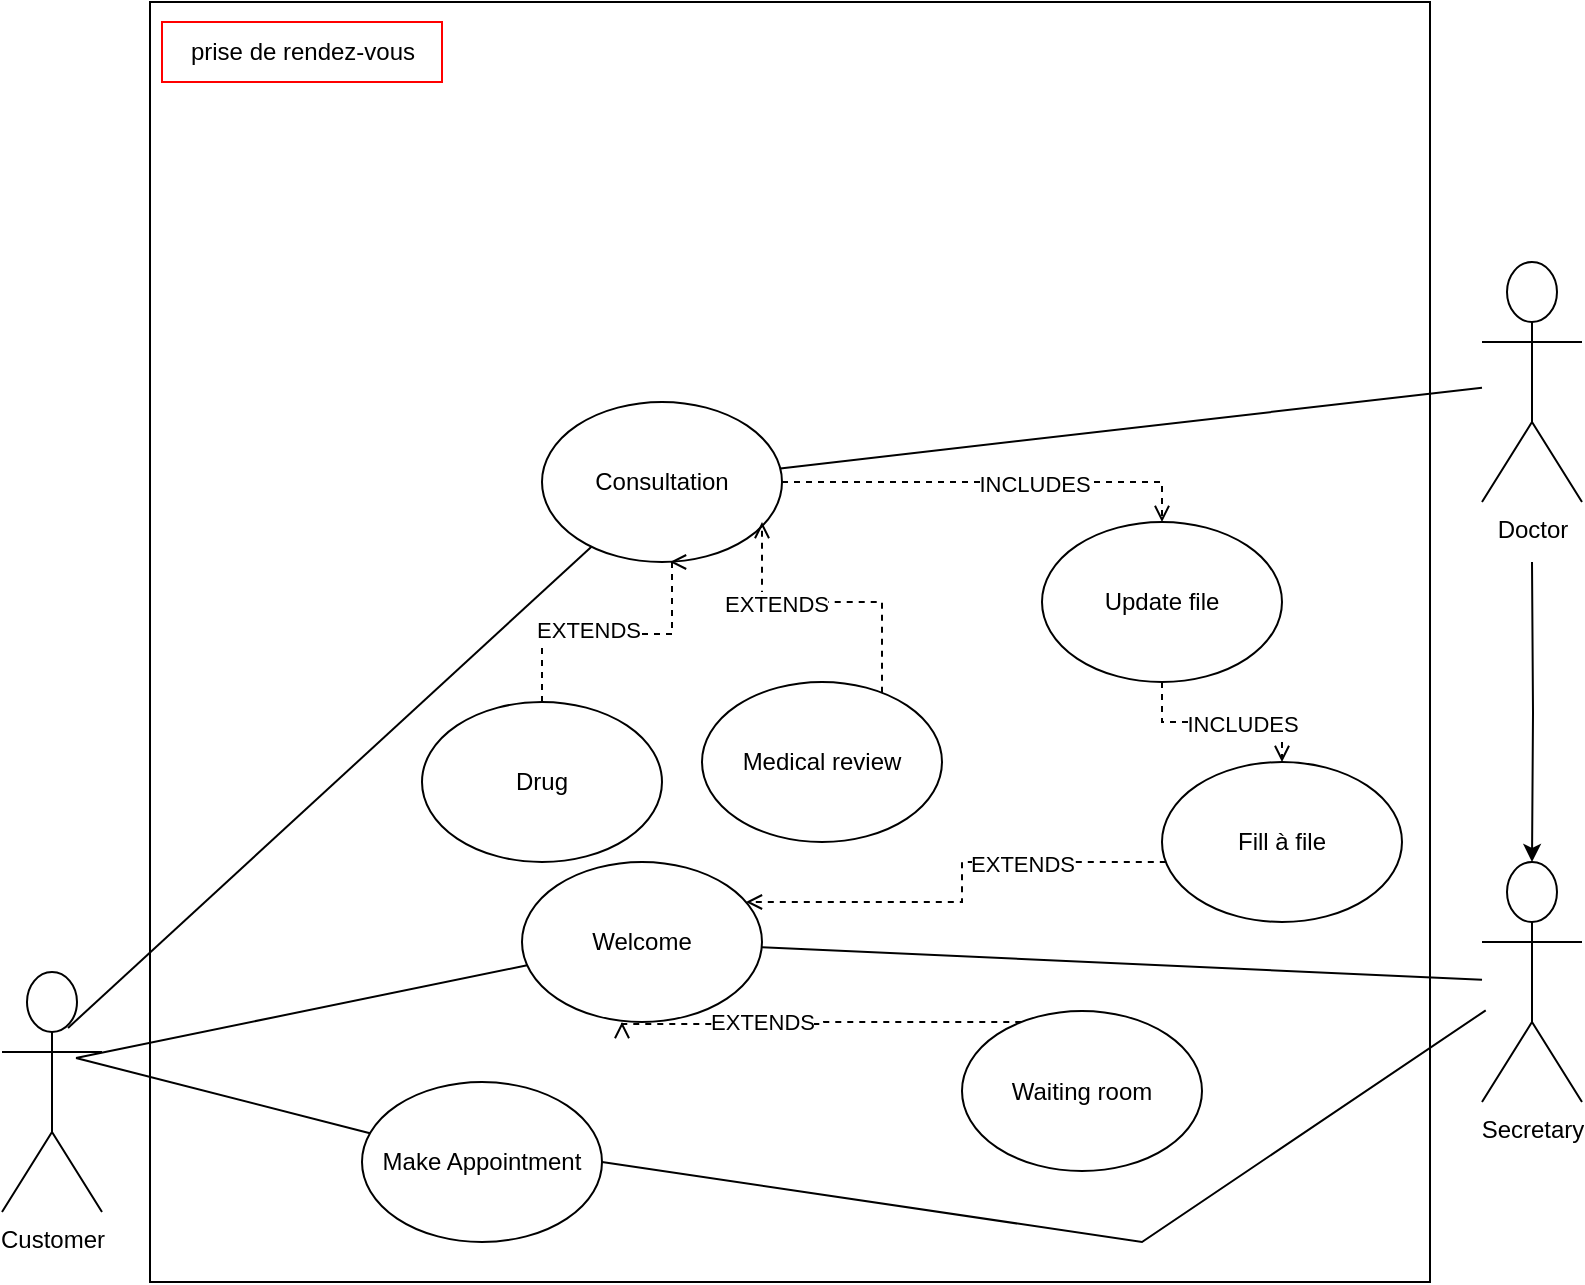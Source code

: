 <mxfile version="21.5.2" type="device">
  <diagram name="Page-1" id="bX8k5z8jpwoowesW_J3n">
    <mxGraphModel dx="1646" dy="739" grid="1" gridSize="10" guides="1" tooltips="1" connect="1" arrows="1" fold="1" page="1" pageScale="1" pageWidth="827" pageHeight="1169" math="0" shadow="0">
      <root>
        <mxCell id="0" />
        <mxCell id="1" parent="0" />
        <mxCell id="KE_kQ11nSKLKByMdwVR0-1" value="" style="whiteSpace=wrap;html=1;aspect=fixed;" vertex="1" parent="1">
          <mxGeometry x="94" y="40" width="640" height="640" as="geometry" />
        </mxCell>
        <mxCell id="KE_kQ11nSKLKByMdwVR0-2" value="prise de rendez-vous" style="text;html=1;align=center;verticalAlign=middle;resizable=0;points=[];autosize=1;strokeColor=red;fillColor=none;" vertex="1" parent="1">
          <mxGeometry x="100" y="50" width="140" height="30" as="geometry" />
        </mxCell>
        <mxCell id="KE_kQ11nSKLKByMdwVR0-3" value="Customer" style="shape=umlActor;verticalLabelPosition=bottom;verticalAlign=top;html=1;" vertex="1" parent="1">
          <mxGeometry x="20" y="525" width="50" height="120" as="geometry" />
        </mxCell>
        <mxCell id="KE_kQ11nSKLKByMdwVR0-10" value="Secretary" style="shape=umlActor;verticalLabelPosition=bottom;verticalAlign=top;html=1;" vertex="1" parent="1">
          <mxGeometry x="760" y="470" width="50" height="120" as="geometry" />
        </mxCell>
        <mxCell id="KE_kQ11nSKLKByMdwVR0-11" value="Welcome" style="ellipse;whiteSpace=wrap;html=1;" vertex="1" parent="1">
          <mxGeometry x="280" y="470" width="120" height="80" as="geometry" />
        </mxCell>
        <mxCell id="KE_kQ11nSKLKByMdwVR0-14" value="" style="endArrow=none;html=1;rounded=0;exitX=0.74;exitY=0.358;exitDx=0;exitDy=0;exitPerimeter=0;" edge="1" parent="1" source="KE_kQ11nSKLKByMdwVR0-3" target="KE_kQ11nSKLKByMdwVR0-11">
          <mxGeometry relative="1" as="geometry">
            <mxPoint x="70" y="600" as="sourcePoint" />
            <mxPoint x="230" y="600" as="targetPoint" />
          </mxGeometry>
        </mxCell>
        <mxCell id="KE_kQ11nSKLKByMdwVR0-16" value="" style="endArrow=none;html=1;rounded=0;" edge="1" parent="1" source="KE_kQ11nSKLKByMdwVR0-11" target="KE_kQ11nSKLKByMdwVR0-10">
          <mxGeometry relative="1" as="geometry">
            <mxPoint x="80" y="610" as="sourcePoint" />
            <mxPoint x="296" y="538" as="targetPoint" />
          </mxGeometry>
        </mxCell>
        <mxCell id="KE_kQ11nSKLKByMdwVR0-18" value="Make Appointment" style="ellipse;whiteSpace=wrap;html=1;" vertex="1" parent="1">
          <mxGeometry x="200" y="580" width="120" height="80" as="geometry" />
        </mxCell>
        <mxCell id="KE_kQ11nSKLKByMdwVR0-29" style="edgeStyle=orthogonalEdgeStyle;rounded=0;orthogonalLoop=1;jettySize=auto;html=1;dashed=1;endArrow=open;endFill=0;" edge="1" parent="1" source="KE_kQ11nSKLKByMdwVR0-27" target="KE_kQ11nSKLKByMdwVR0-11">
          <mxGeometry relative="1" as="geometry">
            <Array as="points">
              <mxPoint x="500" y="470" />
              <mxPoint x="500" y="490" />
            </Array>
          </mxGeometry>
        </mxCell>
        <mxCell id="KE_kQ11nSKLKByMdwVR0-31" value="EXTENDS" style="edgeLabel;html=1;align=center;verticalAlign=middle;resizable=0;points=[];" vertex="1" connectable="0" parent="KE_kQ11nSKLKByMdwVR0-29">
          <mxGeometry x="-0.379" y="1" relative="1" as="geometry">
            <mxPoint x="-1" as="offset" />
          </mxGeometry>
        </mxCell>
        <mxCell id="KE_kQ11nSKLKByMdwVR0-27" value="Fill à file" style="ellipse;whiteSpace=wrap;html=1;" vertex="1" parent="1">
          <mxGeometry x="600" y="420" width="120" height="80" as="geometry" />
        </mxCell>
        <mxCell id="KE_kQ11nSKLKByMdwVR0-33" style="edgeStyle=orthogonalEdgeStyle;rounded=0;orthogonalLoop=1;jettySize=auto;html=1;endArrow=open;endFill=0;dashed=1;" edge="1" parent="1" source="KE_kQ11nSKLKByMdwVR0-32">
          <mxGeometry relative="1" as="geometry">
            <mxPoint x="330" y="550" as="targetPoint" />
            <Array as="points">
              <mxPoint x="431" y="550" />
              <mxPoint x="431" y="551" />
            </Array>
          </mxGeometry>
        </mxCell>
        <mxCell id="KE_kQ11nSKLKByMdwVR0-58" value="EXTENDS" style="edgeLabel;html=1;align=center;verticalAlign=middle;resizable=0;points=[];" vertex="1" connectable="0" parent="KE_kQ11nSKLKByMdwVR0-33">
          <mxGeometry x="0.293" y="-1" relative="1" as="geometry">
            <mxPoint as="offset" />
          </mxGeometry>
        </mxCell>
        <mxCell id="KE_kQ11nSKLKByMdwVR0-32" value="Waiting room" style="ellipse;whiteSpace=wrap;html=1;" vertex="1" parent="1">
          <mxGeometry x="500" y="544.5" width="120" height="80" as="geometry" />
        </mxCell>
        <mxCell id="KE_kQ11nSKLKByMdwVR0-38" style="edgeStyle=orthogonalEdgeStyle;rounded=0;orthogonalLoop=1;jettySize=auto;html=1;entryX=0.5;entryY=0;entryDx=0;entryDy=0;entryPerimeter=0;" edge="1" parent="1" target="KE_kQ11nSKLKByMdwVR0-10">
          <mxGeometry relative="1" as="geometry">
            <mxPoint x="785" y="320" as="sourcePoint" />
          </mxGeometry>
        </mxCell>
        <mxCell id="KE_kQ11nSKLKByMdwVR0-35" value="Doctor" style="shape=umlActor;verticalLabelPosition=bottom;verticalAlign=top;html=1;" vertex="1" parent="1">
          <mxGeometry x="760" y="170" width="50" height="120" as="geometry" />
        </mxCell>
        <mxCell id="KE_kQ11nSKLKByMdwVR0-54" style="edgeStyle=orthogonalEdgeStyle;rounded=0;orthogonalLoop=1;jettySize=auto;html=1;endArrow=open;endFill=0;dashed=1;" edge="1" parent="1" source="KE_kQ11nSKLKByMdwVR0-39" target="KE_kQ11nSKLKByMdwVR0-50">
          <mxGeometry relative="1" as="geometry">
            <Array as="points">
              <mxPoint x="600" y="280" />
            </Array>
          </mxGeometry>
        </mxCell>
        <mxCell id="KE_kQ11nSKLKByMdwVR0-55" value="INCLUDES" style="edgeLabel;html=1;align=center;verticalAlign=middle;resizable=0;points=[];" vertex="1" connectable="0" parent="KE_kQ11nSKLKByMdwVR0-54">
          <mxGeometry x="0.2" y="-1" relative="1" as="geometry">
            <mxPoint as="offset" />
          </mxGeometry>
        </mxCell>
        <mxCell id="KE_kQ11nSKLKByMdwVR0-39" value="Consultation" style="ellipse;whiteSpace=wrap;html=1;" vertex="1" parent="1">
          <mxGeometry x="290" y="240" width="120" height="80" as="geometry" />
        </mxCell>
        <mxCell id="KE_kQ11nSKLKByMdwVR0-40" value="" style="endArrow=none;html=1;rounded=0;exitX=0.66;exitY=0.233;exitDx=0;exitDy=0;exitPerimeter=0;" edge="1" parent="1" source="KE_kQ11nSKLKByMdwVR0-3" target="KE_kQ11nSKLKByMdwVR0-39">
          <mxGeometry relative="1" as="geometry">
            <mxPoint x="67" y="578" as="sourcePoint" />
            <mxPoint x="293" y="532" as="targetPoint" />
          </mxGeometry>
        </mxCell>
        <mxCell id="KE_kQ11nSKLKByMdwVR0-41" value="" style="endArrow=none;html=1;rounded=0;" edge="1" parent="1" source="KE_kQ11nSKLKByMdwVR0-35" target="KE_kQ11nSKLKByMdwVR0-39">
          <mxGeometry relative="1" as="geometry">
            <mxPoint x="77" y="588" as="sourcePoint" />
            <mxPoint x="303" y="542" as="targetPoint" />
          </mxGeometry>
        </mxCell>
        <mxCell id="KE_kQ11nSKLKByMdwVR0-44" style="edgeStyle=orthogonalEdgeStyle;rounded=0;orthogonalLoop=1;jettySize=auto;html=1;endArrow=open;endFill=0;dashed=1;" edge="1" parent="1" source="KE_kQ11nSKLKByMdwVR0-45">
          <mxGeometry relative="1" as="geometry">
            <mxPoint x="354" y="320" as="targetPoint" />
            <Array as="points">
              <mxPoint x="290" y="356" />
              <mxPoint x="355" y="356" />
            </Array>
          </mxGeometry>
        </mxCell>
        <mxCell id="KE_kQ11nSKLKByMdwVR0-48" value="EXTENDS" style="edgeLabel;html=1;align=center;verticalAlign=middle;resizable=0;points=[];" vertex="1" connectable="0" parent="KE_kQ11nSKLKByMdwVR0-44">
          <mxGeometry x="-0.165" y="2" relative="1" as="geometry">
            <mxPoint as="offset" />
          </mxGeometry>
        </mxCell>
        <mxCell id="KE_kQ11nSKLKByMdwVR0-45" value="Drug" style="ellipse;whiteSpace=wrap;html=1;" vertex="1" parent="1">
          <mxGeometry x="230" y="390" width="120" height="80" as="geometry" />
        </mxCell>
        <mxCell id="KE_kQ11nSKLKByMdwVR0-46" style="edgeStyle=orthogonalEdgeStyle;rounded=0;orthogonalLoop=1;jettySize=auto;html=1;endArrow=open;endFill=0;dashed=1;" edge="1" parent="1" source="KE_kQ11nSKLKByMdwVR0-47">
          <mxGeometry relative="1" as="geometry">
            <mxPoint x="400" y="300" as="targetPoint" />
            <Array as="points">
              <mxPoint x="460" y="340" />
              <mxPoint x="400" y="340" />
            </Array>
          </mxGeometry>
        </mxCell>
        <mxCell id="KE_kQ11nSKLKByMdwVR0-49" value="EXTENDS" style="edgeLabel;html=1;align=center;verticalAlign=middle;resizable=0;points=[];" vertex="1" connectable="0" parent="KE_kQ11nSKLKByMdwVR0-46">
          <mxGeometry x="0.355" y="1" relative="1" as="geometry">
            <mxPoint as="offset" />
          </mxGeometry>
        </mxCell>
        <mxCell id="KE_kQ11nSKLKByMdwVR0-47" value="Medical review" style="ellipse;whiteSpace=wrap;html=1;" vertex="1" parent="1">
          <mxGeometry x="370" y="380" width="120" height="80" as="geometry" />
        </mxCell>
        <mxCell id="KE_kQ11nSKLKByMdwVR0-50" value="Update file" style="ellipse;whiteSpace=wrap;html=1;" vertex="1" parent="1">
          <mxGeometry x="540" y="300" width="120" height="80" as="geometry" />
        </mxCell>
        <mxCell id="KE_kQ11nSKLKByMdwVR0-56" style="edgeStyle=orthogonalEdgeStyle;rounded=0;orthogonalLoop=1;jettySize=auto;html=1;endArrow=open;endFill=0;dashed=1;" edge="1" parent="1" source="KE_kQ11nSKLKByMdwVR0-50" target="KE_kQ11nSKLKByMdwVR0-27">
          <mxGeometry relative="1" as="geometry">
            <mxPoint x="420" y="290" as="sourcePoint" />
            <mxPoint x="610" y="340" as="targetPoint" />
            <Array as="points" />
          </mxGeometry>
        </mxCell>
        <mxCell id="KE_kQ11nSKLKByMdwVR0-57" value="INCLUDES" style="edgeLabel;html=1;align=center;verticalAlign=middle;resizable=0;points=[];" vertex="1" connectable="0" parent="KE_kQ11nSKLKByMdwVR0-56">
          <mxGeometry x="0.2" y="-1" relative="1" as="geometry">
            <mxPoint as="offset" />
          </mxGeometry>
        </mxCell>
        <mxCell id="KE_kQ11nSKLKByMdwVR0-59" value="" style="endArrow=none;html=1;rounded=0;exitX=0.74;exitY=0.358;exitDx=0;exitDy=0;exitPerimeter=0;" edge="1" parent="1" source="KE_kQ11nSKLKByMdwVR0-3" target="KE_kQ11nSKLKByMdwVR0-18">
          <mxGeometry relative="1" as="geometry">
            <mxPoint x="67" y="578" as="sourcePoint" />
            <mxPoint x="293" y="532" as="targetPoint" />
          </mxGeometry>
        </mxCell>
        <mxCell id="KE_kQ11nSKLKByMdwVR0-60" value="" style="endArrow=none;html=1;rounded=0;" edge="1" parent="1">
          <mxGeometry relative="1" as="geometry">
            <mxPoint x="320.0" y="619.996" as="sourcePoint" />
            <mxPoint x="761.86" y="544.166" as="targetPoint" />
            <Array as="points">
              <mxPoint x="590" y="660" />
            </Array>
          </mxGeometry>
        </mxCell>
      </root>
    </mxGraphModel>
  </diagram>
</mxfile>
